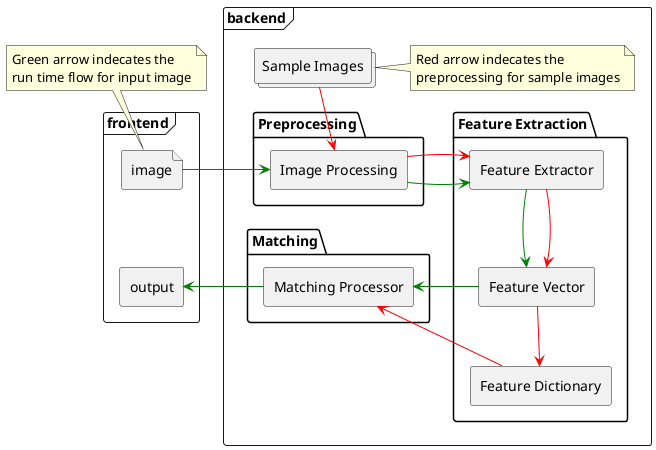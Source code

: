 @startuml "System Design for My App"

skinparam ComponentStyle rectangle


frame frontend{
    file image
    [output]
    image -[hidden]- [output]
}


frame backend {
    collections "Sample Images"
    note as R
    Red arrow indecates the 
    preprocessing for sample images
    end note

    package Preprocessing {
        [Image Processing]
    }


    package "Feature Extraction"{
        [Feature Extractor]
        [Feature Vector]
        [Feature Dictionary]
    }

    package "Matching"{
        [Matching Processor]
    }
}

image->[Image Processing] #Green
[Sample Images]-->[Image Processing] #Red
[Image Processing] -> [Feature Extractor] #Green
[Image Processing] -> [Feature Extractor] #Red
[Feature Extractor]-->[Feature Vector] #Green
[Feature Extractor]-->[Feature Vector] #Red
[Feature Vector]-->[Feature Dictionary] #Red

[Matching Processor]<-[Feature Vector] #Green
[Matching Processor]<-[Feature Dictionary] #Red

[output]<-[Matching Processor] #Green

note as G
Green arrow indecates the 
run time flow for input image
end note


G -- image
[Sample Images] - R

@enduml